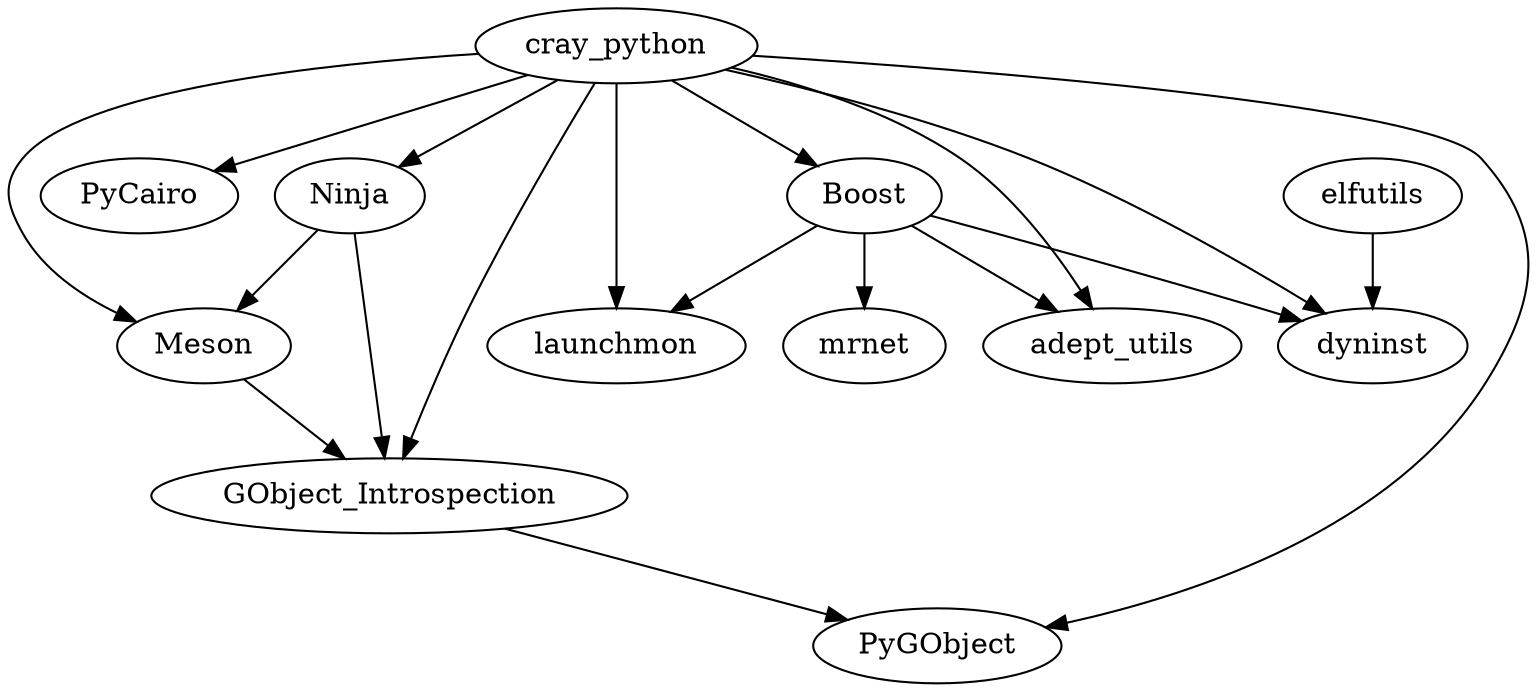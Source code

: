 digraph D {


cray_python -> Ninja
cray_python -> Meson
Ninja -> Meson

cray_python -> GObject_Introspection
Ninja -> GObject_Introspection
Meson -> GObject_Introspection

cray_python -> PyCairo

cray_python -> PyGObject
GObject_Introspection -> PyGObject#PyCairo -> Py&Object

cray_python -> Boost

cray_python -> launchmon
Boost -> launchmon
Boost -> mrnet

cray_python -> dyninst
elfutils -> dyninst
Boost -> dyninst

cray_python -> adept_utils
Boost -> adept_utils
}
